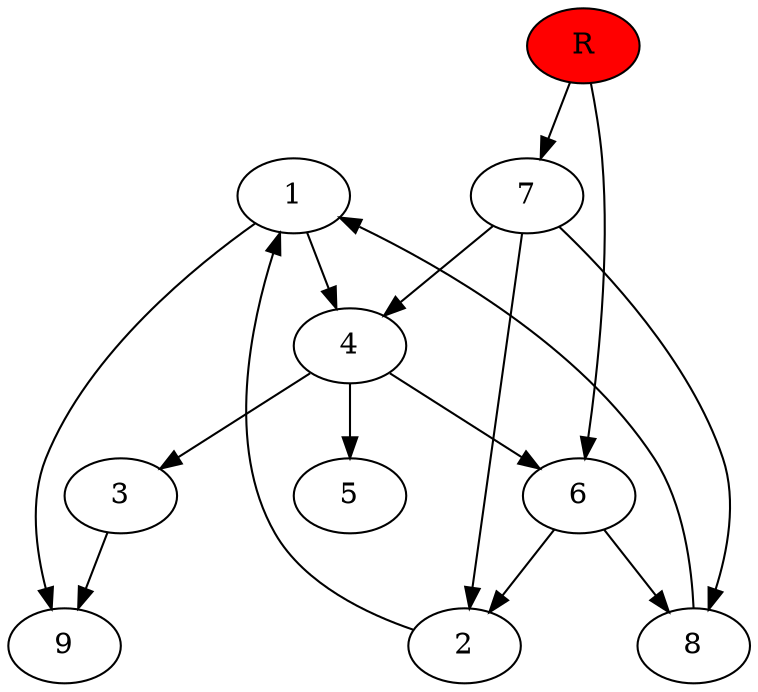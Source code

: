 digraph prb27415 {
	1
	2
	3
	4
	5
	6
	7
	8
	R [fillcolor="#ff0000" style=filled]
	1 -> 4
	1 -> 9
	2 -> 1
	3 -> 9
	4 -> 3
	4 -> 5
	4 -> 6
	6 -> 2
	6 -> 8
	7 -> 2
	7 -> 4
	7 -> 8
	8 -> 1
	R -> 6
	R -> 7
}

